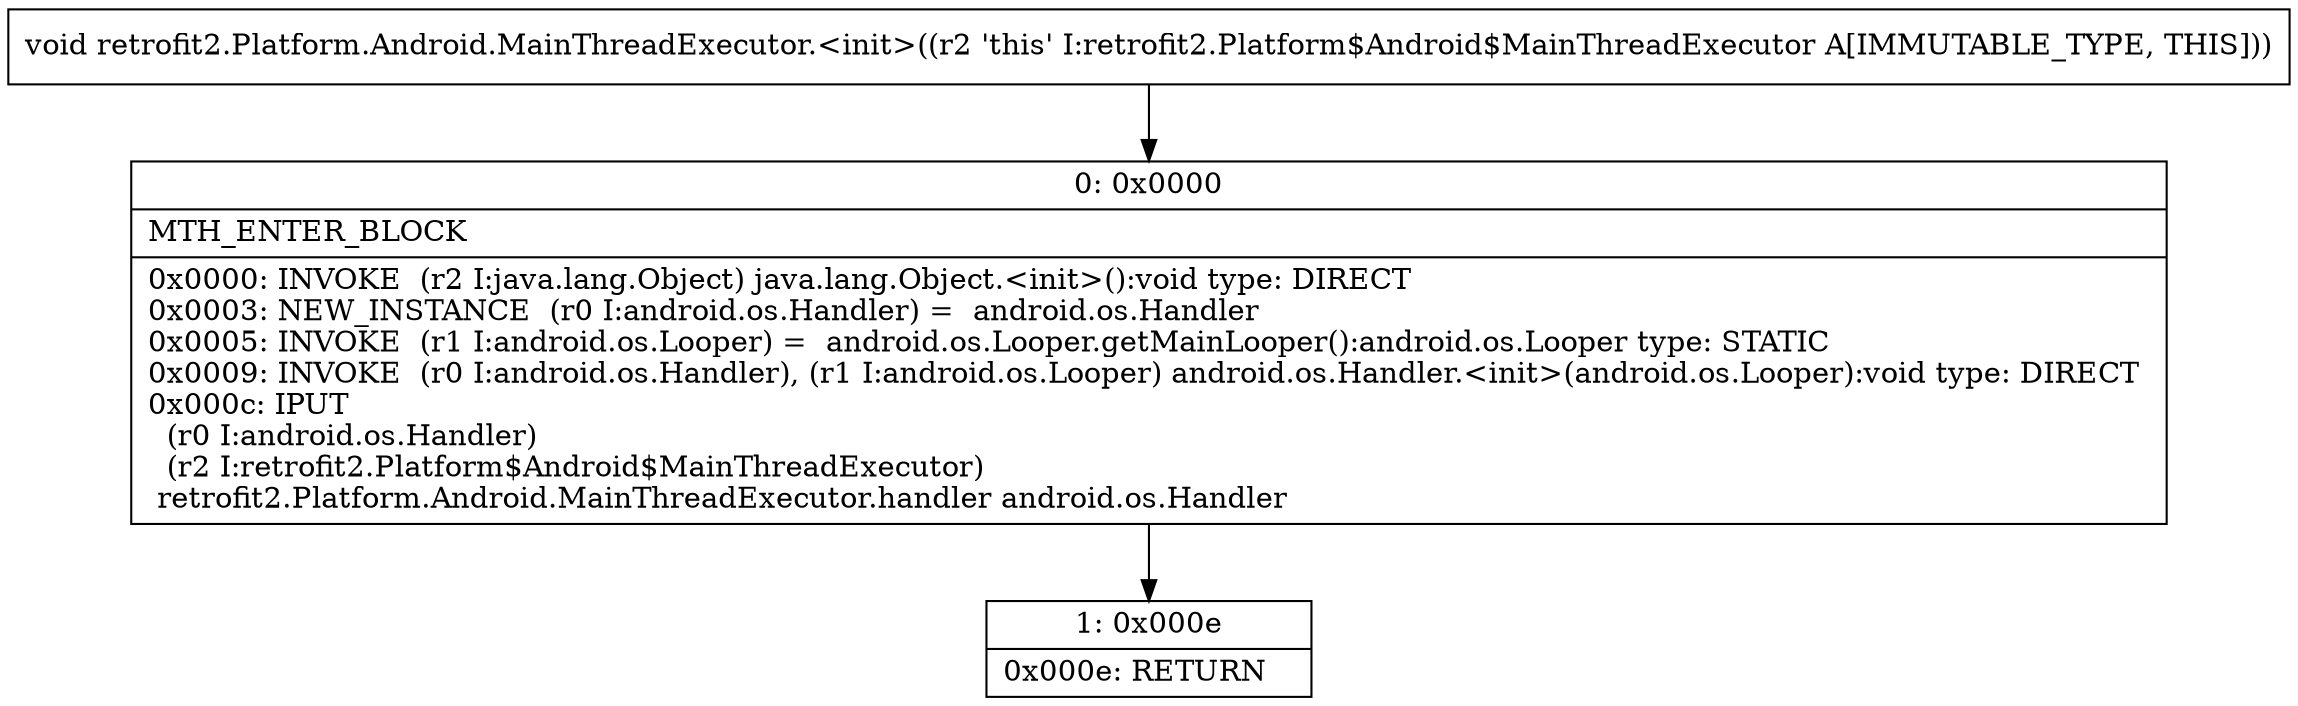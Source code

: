 digraph "CFG forretrofit2.Platform.Android.MainThreadExecutor.\<init\>()V" {
Node_0 [shape=record,label="{0\:\ 0x0000|MTH_ENTER_BLOCK\l|0x0000: INVOKE  (r2 I:java.lang.Object) java.lang.Object.\<init\>():void type: DIRECT \l0x0003: NEW_INSTANCE  (r0 I:android.os.Handler) =  android.os.Handler \l0x0005: INVOKE  (r1 I:android.os.Looper) =  android.os.Looper.getMainLooper():android.os.Looper type: STATIC \l0x0009: INVOKE  (r0 I:android.os.Handler), (r1 I:android.os.Looper) android.os.Handler.\<init\>(android.os.Looper):void type: DIRECT \l0x000c: IPUT  \l  (r0 I:android.os.Handler)\l  (r2 I:retrofit2.Platform$Android$MainThreadExecutor)\l retrofit2.Platform.Android.MainThreadExecutor.handler android.os.Handler \l}"];
Node_1 [shape=record,label="{1\:\ 0x000e|0x000e: RETURN   \l}"];
MethodNode[shape=record,label="{void retrofit2.Platform.Android.MainThreadExecutor.\<init\>((r2 'this' I:retrofit2.Platform$Android$MainThreadExecutor A[IMMUTABLE_TYPE, THIS])) }"];
MethodNode -> Node_0;
Node_0 -> Node_1;
}

